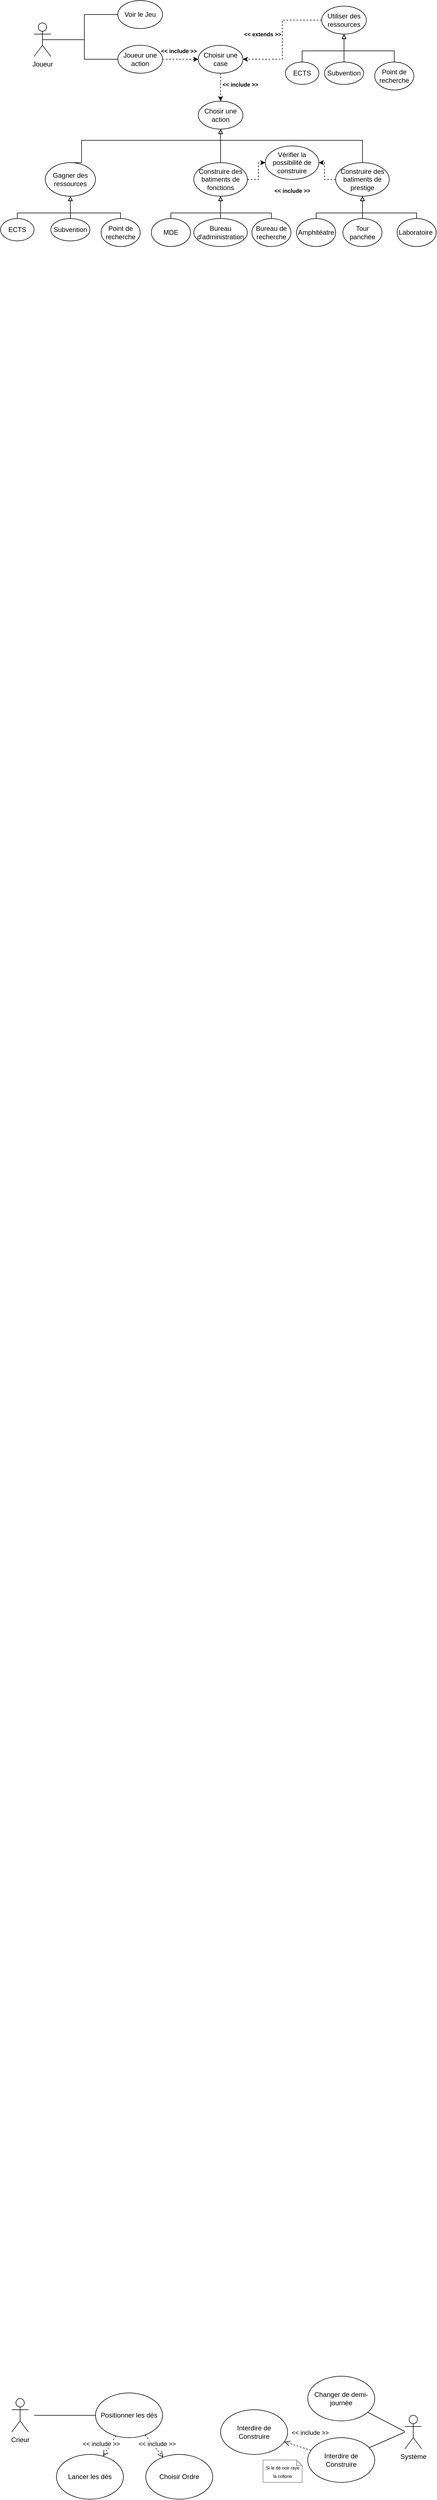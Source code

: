 <mxfile version="24.9.0">
  <diagram name="Page-1" id="SSMdGqV66un1ues1H1LF">
    <mxGraphModel dx="1500" dy="746" grid="1" gridSize="10" guides="1" tooltips="1" connect="1" arrows="1" fold="1" page="1" pageScale="1" pageWidth="827" pageHeight="1169" math="0" shadow="0">
      <root>
        <mxCell id="0" />
        <mxCell id="1" parent="0" />
        <mxCell id="pE3MrQd4a998rbX4YYhi-1" value="Crieur" style="shape=umlActor;verticalLabelPosition=bottom;verticalAlign=top;html=1;outlineConnect=0;" parent="1" vertex="1">
          <mxGeometry x="40" y="4400" width="30" height="60" as="geometry" />
        </mxCell>
        <mxCell id="Ci0lGtwht_oeSIMEB8GQ-7" style="rounded=0;orthogonalLoop=1;jettySize=auto;html=1;entryX=0;entryY=0.5;entryDx=0;entryDy=0;edgeStyle=orthogonalEdgeStyle;endArrow=none;endFill=0;" parent="1" source="Ci0lGtwht_oeSIMEB8GQ-4" target="Ci0lGtwht_oeSIMEB8GQ-5" edge="1">
          <mxGeometry relative="1" as="geometry" />
        </mxCell>
        <mxCell id="pE3MrQd4a998rbX4YYhi-2" value="" style="endArrow=none;html=1;rounded=0;" parent="1" edge="1">
          <mxGeometry width="50" height="50" relative="1" as="geometry">
            <mxPoint x="80" y="4430" as="sourcePoint" />
            <mxPoint x="190" y="4430" as="targetPoint" />
          </mxGeometry>
        </mxCell>
        <mxCell id="Ci0lGtwht_oeSIMEB8GQ-8" style="edgeStyle=orthogonalEdgeStyle;rounded=0;orthogonalLoop=1;jettySize=auto;html=1;exitX=0.5;exitY=0.5;exitDx=0;exitDy=0;exitPerimeter=0;entryX=0;entryY=0.5;entryDx=0;entryDy=0;endArrow=none;endFill=0;" parent="1" source="Ci0lGtwht_oeSIMEB8GQ-4" target="Ci0lGtwht_oeSIMEB8GQ-6" edge="1">
          <mxGeometry relative="1" as="geometry" />
        </mxCell>
        <mxCell id="pE3MrQd4a998rbX4YYhi-3" value="Positionner les dés" style="ellipse;whiteSpace=wrap;html=1;" parent="1" vertex="1">
          <mxGeometry x="190" y="4390" width="120" height="80" as="geometry" />
        </mxCell>
        <mxCell id="Ci0lGtwht_oeSIMEB8GQ-4" value="Joueur" style="shape=umlActor;verticalLabelPosition=bottom;verticalAlign=top;html=1;outlineConnect=0;" parent="1" vertex="1">
          <mxGeometry x="80" y="150" width="30" height="60" as="geometry" />
        </mxCell>
        <mxCell id="pE3MrQd4a998rbX4YYhi-4" value="Lancer les dés" style="ellipse;whiteSpace=wrap;html=1;" parent="1" vertex="1">
          <mxGeometry x="120" y="4500" width="120" height="80" as="geometry" />
        </mxCell>
        <mxCell id="Ci0lGtwht_oeSIMEB8GQ-5" value="Voir le Jeu" style="ellipse;whiteSpace=wrap;html=1;" parent="1" vertex="1">
          <mxGeometry x="230" y="110" width="80" height="50" as="geometry" />
        </mxCell>
        <mxCell id="pE3MrQd4a998rbX4YYhi-5" value="Choisir Ordre" style="ellipse;whiteSpace=wrap;html=1;" parent="1" vertex="1">
          <mxGeometry x="280" y="4500" width="120" height="80" as="geometry" />
        </mxCell>
        <mxCell id="Ci0lGtwht_oeSIMEB8GQ-14" style="edgeStyle=orthogonalEdgeStyle;rounded=0;orthogonalLoop=1;jettySize=auto;html=1;entryX=0;entryY=0.5;entryDx=0;entryDy=0;dashed=1;" parent="1" source="Ci0lGtwht_oeSIMEB8GQ-6" target="Ci0lGtwht_oeSIMEB8GQ-9" edge="1">
          <mxGeometry relative="1" as="geometry" />
        </mxCell>
        <mxCell id="pE3MrQd4a998rbX4YYhi-7" value="&amp;lt;&amp;lt; include &amp;gt;&amp;gt;" style="html=1;verticalAlign=bottom;endArrow=open;dashed=1;endSize=8;curved=0;rounded=0;" parent="1" source="pE3MrQd4a998rbX4YYhi-3" target="pE3MrQd4a998rbX4YYhi-4" edge="1">
          <mxGeometry x="0.57" y="-10" relative="1" as="geometry">
            <mxPoint x="210" y="4470" as="sourcePoint" />
            <mxPoint x="130" y="4470" as="targetPoint" />
            <mxPoint as="offset" />
          </mxGeometry>
        </mxCell>
        <mxCell id="Ci0lGtwht_oeSIMEB8GQ-6" value="Joueur une action" style="ellipse;whiteSpace=wrap;html=1;" parent="1" vertex="1">
          <mxGeometry x="230" y="190" width="80" height="50" as="geometry" />
        </mxCell>
        <mxCell id="pE3MrQd4a998rbX4YYhi-8" value="&amp;lt;&amp;lt; include &amp;gt;&amp;gt;" style="html=1;verticalAlign=bottom;endArrow=open;dashed=1;endSize=8;curved=0;rounded=0;" parent="1" source="pE3MrQd4a998rbX4YYhi-3" target="pE3MrQd4a998rbX4YYhi-5" edge="1">
          <mxGeometry x="0.274" y="1" relative="1" as="geometry">
            <mxPoint x="237" y="4477" as="sourcePoint" />
            <mxPoint x="213" y="4513" as="targetPoint" />
            <mxPoint as="offset" />
          </mxGeometry>
        </mxCell>
        <mxCell id="Ci0lGtwht_oeSIMEB8GQ-16" style="edgeStyle=orthogonalEdgeStyle;rounded=0;orthogonalLoop=1;jettySize=auto;html=1;dashed=1;" parent="1" source="Ci0lGtwht_oeSIMEB8GQ-9" target="Ci0lGtwht_oeSIMEB8GQ-10" edge="1">
          <mxGeometry relative="1" as="geometry" />
        </mxCell>
        <mxCell id="pE3MrQd4a998rbX4YYhi-9" value="Système" style="shape=umlActor;verticalLabelPosition=bottom;verticalAlign=top;html=1;outlineConnect=0;" parent="1" vertex="1">
          <mxGeometry x="744" y="4430" width="30" height="60" as="geometry" />
        </mxCell>
        <mxCell id="Ci0lGtwht_oeSIMEB8GQ-9" value="Choisir une case" style="ellipse;whiteSpace=wrap;html=1;" parent="1" vertex="1">
          <mxGeometry x="374" y="190" width="80" height="50" as="geometry" />
        </mxCell>
        <mxCell id="Ci0lGtwht_oeSIMEB8GQ-10" value="Chosir une action" style="ellipse;whiteSpace=wrap;html=1;" parent="1" vertex="1">
          <mxGeometry x="374" y="290" width="80" height="50" as="geometry" />
        </mxCell>
        <mxCell id="Ci0lGtwht_oeSIMEB8GQ-15" style="edgeStyle=orthogonalEdgeStyle;rounded=0;orthogonalLoop=1;jettySize=auto;html=1;exitX=0;exitY=0.5;exitDx=0;exitDy=0;entryX=1;entryY=0.5;entryDx=0;entryDy=0;dashed=1;" parent="1" source="Ci0lGtwht_oeSIMEB8GQ-12" target="Ci0lGtwht_oeSIMEB8GQ-9" edge="1">
          <mxGeometry relative="1" as="geometry" />
        </mxCell>
        <mxCell id="Ci0lGtwht_oeSIMEB8GQ-12" value="Utiliser des ressources" style="ellipse;whiteSpace=wrap;html=1;" parent="1" vertex="1">
          <mxGeometry x="595" y="120" width="80" height="50" as="geometry" />
        </mxCell>
        <mxCell id="SuMKHEDzkvPLEXN3Q3Va-4" style="edgeStyle=orthogonalEdgeStyle;rounded=0;orthogonalLoop=1;jettySize=auto;html=1;entryX=0.5;entryY=1;entryDx=0;entryDy=0;endArrow=block;endFill=0;" edge="1" parent="1" source="SuMKHEDzkvPLEXN3Q3Va-1" target="Ci0lGtwht_oeSIMEB8GQ-12">
          <mxGeometry relative="1" as="geometry">
            <Array as="points">
              <mxPoint x="560" y="200" />
              <mxPoint x="635" y="200" />
            </Array>
          </mxGeometry>
        </mxCell>
        <mxCell id="pE3MrQd4a998rbX4YYhi-10" value="" style="endArrow=none;html=1;rounded=0;" edge="1" parent="1" source="pE3MrQd4a998rbX4YYhi-11">
          <mxGeometry width="50" height="50" relative="1" as="geometry">
            <mxPoint x="650" y="4459.23" as="sourcePoint" />
            <mxPoint x="744" y="4459" as="targetPoint" />
          </mxGeometry>
        </mxCell>
        <mxCell id="SuMKHEDzkvPLEXN3Q3Va-1" value="ECTS" style="ellipse;whiteSpace=wrap;html=1;" vertex="1" parent="1">
          <mxGeometry x="530" y="220" width="60" height="40" as="geometry" />
        </mxCell>
        <mxCell id="pE3MrQd4a998rbX4YYhi-11" value="Changer de demi-journée" style="ellipse;whiteSpace=wrap;html=1;" vertex="1" parent="1">
          <mxGeometry x="570" y="4360" width="120" height="80" as="geometry" />
        </mxCell>
        <mxCell id="SuMKHEDzkvPLEXN3Q3Va-5" style="edgeStyle=orthogonalEdgeStyle;rounded=0;orthogonalLoop=1;jettySize=auto;html=1;exitX=0.5;exitY=0;exitDx=0;exitDy=0;endArrow=block;endFill=0;" edge="1" parent="1" source="SuMKHEDzkvPLEXN3Q3Va-2">
          <mxGeometry relative="1" as="geometry">
            <mxPoint x="635" y="170" as="targetPoint" />
          </mxGeometry>
        </mxCell>
        <mxCell id="pE3MrQd4a998rbX4YYhi-12" value="Interdire de Construire" style="ellipse;whiteSpace=wrap;html=1;" vertex="1" parent="1">
          <mxGeometry x="570" y="4470" width="120" height="80" as="geometry" />
        </mxCell>
        <mxCell id="SuMKHEDzkvPLEXN3Q3Va-2" value="Subvention" style="ellipse;whiteSpace=wrap;html=1;" vertex="1" parent="1">
          <mxGeometry x="600" y="220" width="70" height="40" as="geometry" />
        </mxCell>
        <mxCell id="pE3MrQd4a998rbX4YYhi-13" value="" style="endArrow=none;html=1;rounded=0;" edge="1" parent="1" source="pE3MrQd4a998rbX4YYhi-12">
          <mxGeometry width="50" height="50" relative="1" as="geometry">
            <mxPoint x="653" y="4429" as="sourcePoint" />
            <mxPoint x="744" y="4460" as="targetPoint" />
          </mxGeometry>
        </mxCell>
        <mxCell id="SuMKHEDzkvPLEXN3Q3Va-6" style="edgeStyle=orthogonalEdgeStyle;rounded=0;orthogonalLoop=1;jettySize=auto;html=1;entryX=0.5;entryY=1;entryDx=0;entryDy=0;endArrow=block;endFill=0;" edge="1" parent="1" source="SuMKHEDzkvPLEXN3Q3Va-3" target="Ci0lGtwht_oeSIMEB8GQ-12">
          <mxGeometry relative="1" as="geometry">
            <Array as="points">
              <mxPoint x="725" y="200" />
              <mxPoint x="635" y="200" />
            </Array>
          </mxGeometry>
        </mxCell>
        <mxCell id="pE3MrQd4a998rbX4YYhi-14" value="Interdire de Construire" style="ellipse;whiteSpace=wrap;html=1;" vertex="1" parent="1">
          <mxGeometry x="414" y="4420" width="120" height="80" as="geometry" />
        </mxCell>
        <mxCell id="SuMKHEDzkvPLEXN3Q3Va-3" value="Point de recherche" style="ellipse;whiteSpace=wrap;html=1;" vertex="1" parent="1">
          <mxGeometry x="690" y="220" width="70" height="50" as="geometry" />
        </mxCell>
        <mxCell id="pE3MrQd4a998rbX4YYhi-15" value="&amp;lt;&amp;lt; include &amp;gt;&amp;gt;" style="html=1;verticalAlign=bottom;endArrow=open;dashed=1;endSize=8;curved=0;rounded=0;" edge="1" parent="1" source="pE3MrQd4a998rbX4YYhi-12" target="pE3MrQd4a998rbX4YYhi-14">
          <mxGeometry x="-0.651" y="-21" relative="1" as="geometry">
            <mxPoint x="193" y="4445" as="sourcePoint" />
            <mxPoint x="225" y="4485" as="targetPoint" />
            <mxPoint as="offset" />
          </mxGeometry>
        </mxCell>
        <mxCell id="SuMKHEDzkvPLEXN3Q3Va-10" style="edgeStyle=orthogonalEdgeStyle;rounded=0;orthogonalLoop=1;jettySize=auto;html=1;entryX=0.5;entryY=1;entryDx=0;entryDy=0;endArrow=block;endFill=0;exitX=0.5;exitY=0;exitDx=0;exitDy=0;" edge="1" parent="1" source="SuMKHEDzkvPLEXN3Q3Va-7" target="Ci0lGtwht_oeSIMEB8GQ-10">
          <mxGeometry relative="1" as="geometry">
            <Array as="points">
              <mxPoint x="165" y="360" />
              <mxPoint x="414" y="360" />
            </Array>
          </mxGeometry>
        </mxCell>
        <mxCell id="pE3MrQd4a998rbX4YYhi-16" value="&lt;font style=&quot;font-size: 8px;&quot;&gt;Si le dé noir raye la collone&lt;/font&gt;" style="shape=note;whiteSpace=wrap;html=1;backgroundOutline=1;darkOpacity=0.05;size=10;shadow=0;strokeColor=#878787;" vertex="1" parent="1">
          <mxGeometry x="490" y="4510" width="70" height="40" as="geometry" />
        </mxCell>
        <mxCell id="SuMKHEDzkvPLEXN3Q3Va-7" value="Gagner des ressources" style="ellipse;whiteSpace=wrap;html=1;" vertex="1" parent="1">
          <mxGeometry x="100" y="400" width="90" height="60" as="geometry" />
        </mxCell>
        <mxCell id="SuMKHEDzkvPLEXN3Q3Va-11" style="edgeStyle=orthogonalEdgeStyle;rounded=0;orthogonalLoop=1;jettySize=auto;html=1;entryX=0.5;entryY=1;entryDx=0;entryDy=0;endArrow=block;endFill=0;" edge="1" parent="1" source="SuMKHEDzkvPLEXN3Q3Va-8" target="Ci0lGtwht_oeSIMEB8GQ-10">
          <mxGeometry relative="1" as="geometry" />
        </mxCell>
        <mxCell id="SuMKHEDzkvPLEXN3Q3Va-36" style="edgeStyle=orthogonalEdgeStyle;rounded=0;orthogonalLoop=1;jettySize=auto;html=1;dashed=1;" edge="1" parent="1" source="SuMKHEDzkvPLEXN3Q3Va-8" target="SuMKHEDzkvPLEXN3Q3Va-34">
          <mxGeometry relative="1" as="geometry" />
        </mxCell>
        <mxCell id="SuMKHEDzkvPLEXN3Q3Va-8" value="Construire des batiments de fonctions" style="ellipse;whiteSpace=wrap;html=1;" vertex="1" parent="1">
          <mxGeometry x="366" y="400" width="96" height="60" as="geometry" />
        </mxCell>
        <mxCell id="SuMKHEDzkvPLEXN3Q3Va-12" style="edgeStyle=orthogonalEdgeStyle;rounded=0;orthogonalLoop=1;jettySize=auto;html=1;entryX=0.5;entryY=1;entryDx=0;entryDy=0;endArrow=block;endFill=0;" edge="1" parent="1" source="SuMKHEDzkvPLEXN3Q3Va-9" target="Ci0lGtwht_oeSIMEB8GQ-10">
          <mxGeometry relative="1" as="geometry">
            <Array as="points">
              <mxPoint x="668" y="360" />
              <mxPoint x="414" y="360" />
            </Array>
          </mxGeometry>
        </mxCell>
        <mxCell id="SuMKHEDzkvPLEXN3Q3Va-35" style="edgeStyle=orthogonalEdgeStyle;rounded=0;orthogonalLoop=1;jettySize=auto;html=1;entryX=1;entryY=0.5;entryDx=0;entryDy=0;dashed=1;" edge="1" parent="1" source="SuMKHEDzkvPLEXN3Q3Va-9" target="SuMKHEDzkvPLEXN3Q3Va-34">
          <mxGeometry relative="1" as="geometry" />
        </mxCell>
        <mxCell id="SuMKHEDzkvPLEXN3Q3Va-9" value="Construire des batiments de prestige" style="ellipse;whiteSpace=wrap;html=1;" vertex="1" parent="1">
          <mxGeometry x="620" y="400" width="96" height="60" as="geometry" />
        </mxCell>
        <mxCell id="SuMKHEDzkvPLEXN3Q3Va-22" style="edgeStyle=orthogonalEdgeStyle;rounded=0;orthogonalLoop=1;jettySize=auto;html=1;entryX=0.5;entryY=1;entryDx=0;entryDy=0;endArrow=block;endFill=0;" edge="1" parent="1" source="SuMKHEDzkvPLEXN3Q3Va-13" target="SuMKHEDzkvPLEXN3Q3Va-7">
          <mxGeometry relative="1" as="geometry">
            <Array as="points">
              <mxPoint x="50" y="490" />
              <mxPoint x="145" y="490" />
            </Array>
          </mxGeometry>
        </mxCell>
        <mxCell id="SuMKHEDzkvPLEXN3Q3Va-13" value="ECTS" style="ellipse;whiteSpace=wrap;html=1;" vertex="1" parent="1">
          <mxGeometry x="20" y="500" width="60" height="40" as="geometry" />
        </mxCell>
        <mxCell id="SuMKHEDzkvPLEXN3Q3Va-21" style="edgeStyle=orthogonalEdgeStyle;rounded=0;orthogonalLoop=1;jettySize=auto;html=1;endArrow=block;endFill=0;" edge="1" parent="1" source="SuMKHEDzkvPLEXN3Q3Va-14">
          <mxGeometry relative="1" as="geometry">
            <mxPoint x="145.0" y="460" as="targetPoint" />
          </mxGeometry>
        </mxCell>
        <mxCell id="SuMKHEDzkvPLEXN3Q3Va-14" value="Subvention" style="ellipse;whiteSpace=wrap;html=1;" vertex="1" parent="1">
          <mxGeometry x="110" y="500" width="70" height="40" as="geometry" />
        </mxCell>
        <mxCell id="SuMKHEDzkvPLEXN3Q3Va-18" style="edgeStyle=orthogonalEdgeStyle;rounded=0;orthogonalLoop=1;jettySize=auto;html=1;entryX=0.5;entryY=1;entryDx=0;entryDy=0;endArrow=block;endFill=0;exitX=0.5;exitY=0;exitDx=0;exitDy=0;" edge="1" parent="1" source="SuMKHEDzkvPLEXN3Q3Va-15" target="SuMKHEDzkvPLEXN3Q3Va-7">
          <mxGeometry relative="1" as="geometry">
            <Array as="points">
              <mxPoint x="235" y="490" />
              <mxPoint x="145" y="490" />
            </Array>
          </mxGeometry>
        </mxCell>
        <mxCell id="SuMKHEDzkvPLEXN3Q3Va-15" value="Point de recherche" style="ellipse;whiteSpace=wrap;html=1;" vertex="1" parent="1">
          <mxGeometry x="200" y="500" width="70" height="50" as="geometry" />
        </mxCell>
        <mxCell id="SuMKHEDzkvPLEXN3Q3Va-25" style="edgeStyle=orthogonalEdgeStyle;rounded=0;orthogonalLoop=1;jettySize=auto;html=1;entryX=0.5;entryY=1;entryDx=0;entryDy=0;endArrow=block;endFill=0;" edge="1" parent="1" source="SuMKHEDzkvPLEXN3Q3Va-19" target="SuMKHEDzkvPLEXN3Q3Va-8">
          <mxGeometry relative="1" as="geometry">
            <Array as="points">
              <mxPoint x="325" y="490" />
              <mxPoint x="414" y="490" />
            </Array>
          </mxGeometry>
        </mxCell>
        <mxCell id="SuMKHEDzkvPLEXN3Q3Va-19" value="MDE" style="ellipse;whiteSpace=wrap;html=1;" vertex="1" parent="1">
          <mxGeometry x="290" y="500" width="70" height="50" as="geometry" />
        </mxCell>
        <mxCell id="SuMKHEDzkvPLEXN3Q3Va-23" style="edgeStyle=orthogonalEdgeStyle;rounded=0;orthogonalLoop=1;jettySize=auto;html=1;entryX=0.5;entryY=1;entryDx=0;entryDy=0;endArrow=block;endFill=0;" edge="1" parent="1" source="SuMKHEDzkvPLEXN3Q3Va-20" target="SuMKHEDzkvPLEXN3Q3Va-8">
          <mxGeometry relative="1" as="geometry" />
        </mxCell>
        <mxCell id="SuMKHEDzkvPLEXN3Q3Va-20" value="Bureau d&#39;administration" style="ellipse;whiteSpace=wrap;html=1;" vertex="1" parent="1">
          <mxGeometry x="366" y="500" width="96" height="50" as="geometry" />
        </mxCell>
        <mxCell id="SuMKHEDzkvPLEXN3Q3Va-26" style="edgeStyle=orthogonalEdgeStyle;rounded=0;orthogonalLoop=1;jettySize=auto;html=1;entryX=0.5;entryY=1;entryDx=0;entryDy=0;endArrow=block;endFill=0;" edge="1" parent="1" source="SuMKHEDzkvPLEXN3Q3Va-24" target="SuMKHEDzkvPLEXN3Q3Va-8">
          <mxGeometry relative="1" as="geometry">
            <Array as="points">
              <mxPoint x="505" y="490" />
              <mxPoint x="414" y="490" />
            </Array>
          </mxGeometry>
        </mxCell>
        <mxCell id="SuMKHEDzkvPLEXN3Q3Va-24" value="Bureau de recherche" style="ellipse;whiteSpace=wrap;html=1;" vertex="1" parent="1">
          <mxGeometry x="470" y="500" width="70" height="50" as="geometry" />
        </mxCell>
        <mxCell id="SuMKHEDzkvPLEXN3Q3Va-31" style="edgeStyle=orthogonalEdgeStyle;rounded=0;orthogonalLoop=1;jettySize=auto;html=1;endArrow=block;endFill=0;" edge="1" parent="1" source="SuMKHEDzkvPLEXN3Q3Va-27">
          <mxGeometry relative="1" as="geometry">
            <mxPoint x="668" y="460" as="targetPoint" />
          </mxGeometry>
        </mxCell>
        <mxCell id="SuMKHEDzkvPLEXN3Q3Va-27" value="Tour panchée" style="ellipse;whiteSpace=wrap;html=1;" vertex="1" parent="1">
          <mxGeometry x="633" y="500" width="70" height="50" as="geometry" />
        </mxCell>
        <mxCell id="SuMKHEDzkvPLEXN3Q3Va-32" style="edgeStyle=orthogonalEdgeStyle;rounded=0;orthogonalLoop=1;jettySize=auto;html=1;entryX=0.5;entryY=1;entryDx=0;entryDy=0;endArrow=block;endFill=0;" edge="1" parent="1" source="SuMKHEDzkvPLEXN3Q3Va-28" target="SuMKHEDzkvPLEXN3Q3Va-9">
          <mxGeometry relative="1" as="geometry">
            <Array as="points">
              <mxPoint x="585" y="490" />
              <mxPoint x="668" y="490" />
            </Array>
          </mxGeometry>
        </mxCell>
        <mxCell id="SuMKHEDzkvPLEXN3Q3Va-28" value="Amphitéatre" style="ellipse;whiteSpace=wrap;html=1;" vertex="1" parent="1">
          <mxGeometry x="550" y="500" width="70" height="50" as="geometry" />
        </mxCell>
        <mxCell id="SuMKHEDzkvPLEXN3Q3Va-30" style="edgeStyle=orthogonalEdgeStyle;rounded=0;orthogonalLoop=1;jettySize=auto;html=1;entryX=0.5;entryY=1;entryDx=0;entryDy=0;endArrow=block;endFill=0;" edge="1" parent="1" source="SuMKHEDzkvPLEXN3Q3Va-29" target="SuMKHEDzkvPLEXN3Q3Va-9">
          <mxGeometry relative="1" as="geometry">
            <Array as="points">
              <mxPoint x="765" y="490" />
              <mxPoint x="668" y="490" />
            </Array>
          </mxGeometry>
        </mxCell>
        <mxCell id="SuMKHEDzkvPLEXN3Q3Va-29" value="Laboratoire&amp;nbsp;" style="ellipse;whiteSpace=wrap;html=1;" vertex="1" parent="1">
          <mxGeometry x="730" y="500" width="70" height="50" as="geometry" />
        </mxCell>
        <mxCell id="SuMKHEDzkvPLEXN3Q3Va-34" value="Vérifier la possibilité de construire" style="ellipse;whiteSpace=wrap;html=1;" vertex="1" parent="1">
          <mxGeometry x="494" y="370" width="96" height="60" as="geometry" />
        </mxCell>
        <mxCell id="SuMKHEDzkvPLEXN3Q3Va-37" value="&lt;font style=&quot;font-size: 10px;&quot;&gt;&amp;lt;&amp;lt; include &amp;gt;&amp;gt;&lt;/font&gt;" style="text;align=center;fontStyle=1;verticalAlign=middle;spacingLeft=3;spacingRight=3;strokeColor=none;rotatable=0;points=[[0,0.5],[1,0.5]];portConstraint=eastwest;html=1;" vertex="1" parent="1">
          <mxGeometry x="304" y="190" width="70" height="20" as="geometry" />
        </mxCell>
        <mxCell id="SuMKHEDzkvPLEXN3Q3Va-39" value="&lt;font style=&quot;font-size: 10px;&quot;&gt;&amp;lt;&amp;lt; include &amp;gt;&amp;gt;&lt;/font&gt;" style="text;align=center;fontStyle=1;verticalAlign=middle;spacingLeft=3;spacingRight=3;strokeColor=none;rotatable=0;points=[[0,0.5],[1,0.5]];portConstraint=eastwest;html=1;" vertex="1" parent="1">
          <mxGeometry x="414" y="250" width="70" height="20" as="geometry" />
        </mxCell>
        <mxCell id="SuMKHEDzkvPLEXN3Q3Va-40" value="&lt;font style=&quot;font-size: 10px;&quot;&gt;&amp;lt;&amp;lt; include &amp;gt;&amp;gt;&lt;/font&gt;" style="text;align=center;fontStyle=1;verticalAlign=middle;spacingLeft=3;spacingRight=3;strokeColor=none;rotatable=0;points=[[0,0.5],[1,0.5]];portConstraint=eastwest;html=1;" vertex="1" parent="1">
          <mxGeometry x="507" y="440" width="70" height="20" as="geometry" />
        </mxCell>
        <mxCell id="SuMKHEDzkvPLEXN3Q3Va-41" value="&lt;font style=&quot;font-size: 10px;&quot;&gt;&amp;lt;&amp;lt; extends &amp;gt;&amp;gt;&lt;/font&gt;" style="text;align=center;fontStyle=1;verticalAlign=middle;spacingLeft=3;spacingRight=3;strokeColor=none;rotatable=0;points=[[0,0.5],[1,0.5]];portConstraint=eastwest;html=1;" vertex="1" parent="1">
          <mxGeometry x="454" y="160" width="70" height="20" as="geometry" />
        </mxCell>
      </root>
    </mxGraphModel>
  </diagram>
</mxfile>

